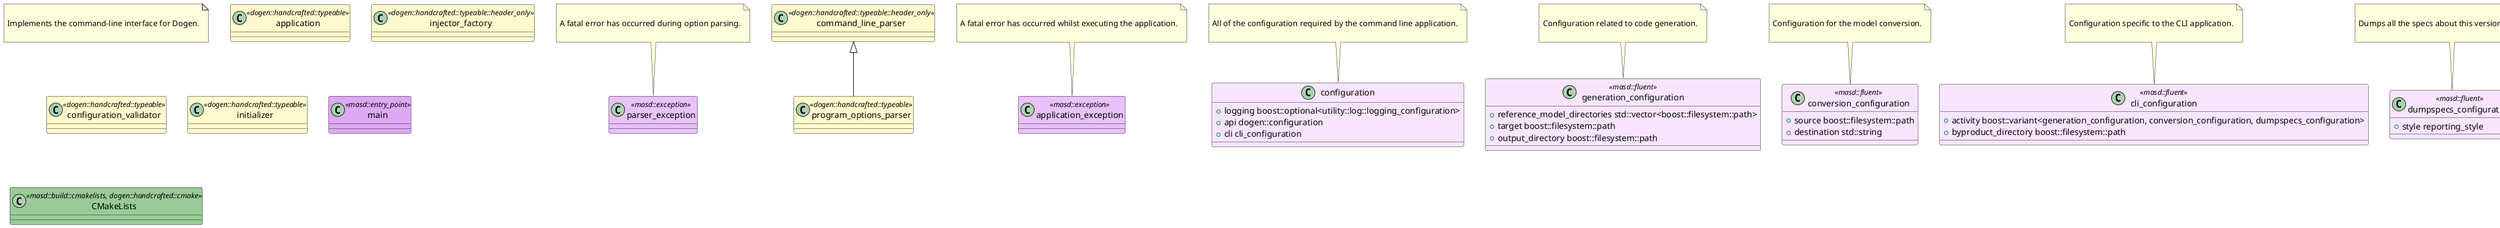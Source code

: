 @startuml
set namespaceSeparator ::
note as N1

Implements the command-line interface for Dogen.

end note

class parser_exception <<masd::exception>> #E8C2F8 {
}

note top of  parser_exception

A fatal error has occurred during option parsing.

end note

class application <<dogen::handcrafted::typeable>> #FFFACD {
}

class command_line_parser <<dogen::handcrafted::typeable::header_only>> #FFFACD {
}

class program_options_parser <<dogen::handcrafted::typeable>> #FFFACD {
}

command_line_parser <|-- program_options_parser
class injector_factory <<dogen::handcrafted::typeable::header_only>> #FFFACD {
}

class application_exception <<masd::exception>> #E8C2F8 {
}

note top of  application_exception

A fatal error has occurred whilst executing the application.

end note

class configuration #F7E5FF {
        +{field} logging boost::optional<utility::log::logging_configuration>
        +{field} api dogen::configuration
        +{field} cli cli_configuration
}

note top of  configuration

All of the configuration required by the command line application.

end note

class generation_configuration <<masd::fluent>> #F7E5FF {
        +{field} reference_model_directories std::vector<boost::filesystem::path>
        +{field} target boost::filesystem::path
        +{field} output_directory boost::filesystem::path
}

note top of  generation_configuration

Configuration related to code generation.

end note

class conversion_configuration <<masd::fluent>> #F7E5FF {
        +{field} source boost::filesystem::path
        +{field} destination std::string
}

note top of  conversion_configuration

Configuration for the model conversion.

end note

class configuration_validator <<dogen::handcrafted::typeable>> #FFFACD {
}

class initializer <<dogen::handcrafted::typeable>> #FFFACD {
}

class cli_configuration <<masd::fluent>> #F7E5FF {
        +{field} activity boost::variant<generation_configuration, conversion_configuration, dumpspecs_configuration>
        +{field} byproduct_directory boost::filesystem::path
}

note top of  cli_configuration

Configuration specific to the CLI application.

end note

class main <<masd::entry_point>> #DDA9F3 {
}

class CMakeLists <<masd::build::cmakelists, dogen::handcrafted::cmake>> #99CB99 {
}

class dumpspecs_configuration <<masd::fluent>> #F7E5FF {
        +{field} style reporting_style
}

note top of  dumpspecs_configuration

Dumps all the specs about this version of dogen.

end note

@enduml
